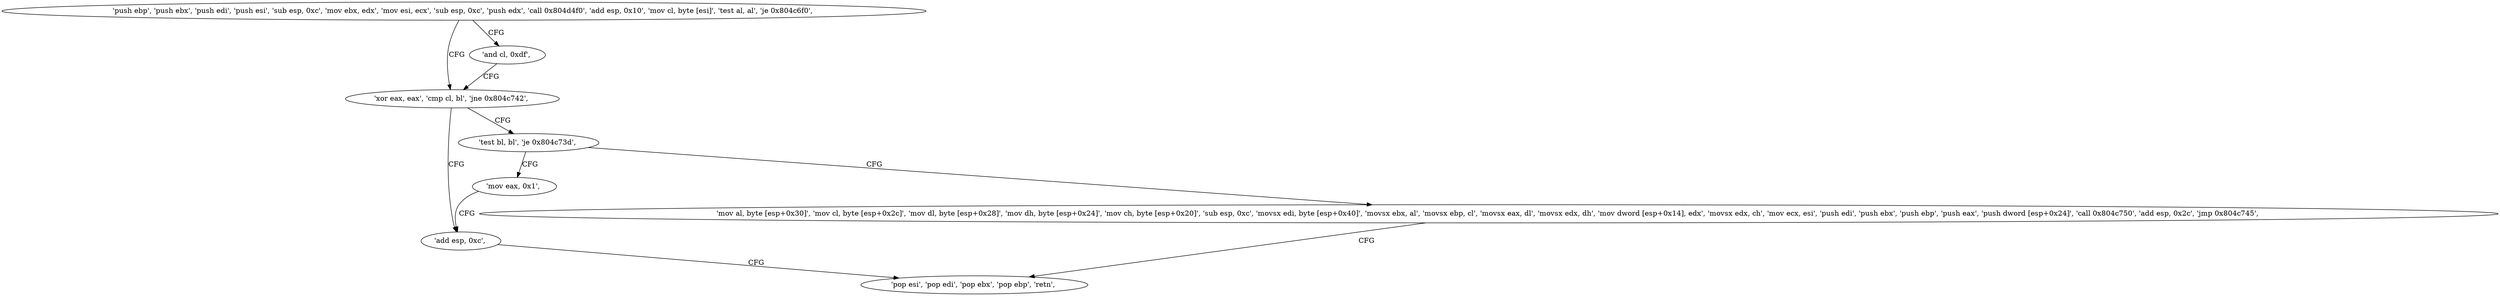 digraph "func" {
"134530768" [label = "'push ebp', 'push ebx', 'push edi', 'push esi', 'sub esp, 0xc', 'mov ebx, edx', 'mov esi, ecx', 'sub esp, 0xc', 'push edx', 'call 0x804d4f0', 'add esp, 0x10', 'mov cl, byte [esi]', 'test al, al', 'je 0x804c6f0', " ]
"134530800" [label = "'xor eax, eax', 'cmp cl, bl', 'jne 0x804c742', " ]
"134530797" [label = "'and cl, 0xdf', " ]
"134530882" [label = "'add esp, 0xc', " ]
"134530806" [label = "'test bl, bl', 'je 0x804c73d', " ]
"134530885" [label = "'pop esi', 'pop edi', 'pop ebx', 'pop ebp', 'retn', " ]
"134530877" [label = "'mov eax, 0x1', " ]
"134530810" [label = "'mov al, byte [esp+0x30]', 'mov cl, byte [esp+0x2c]', 'mov dl, byte [esp+0x28]', 'mov dh, byte [esp+0x24]', 'mov ch, byte [esp+0x20]', 'sub esp, 0xc', 'movsx edi, byte [esp+0x40]', 'movsx ebx, al', 'movsx ebp, cl', 'movsx eax, dl', 'movsx edx, dh', 'mov dword [esp+0x14], edx', 'movsx edx, ch', 'mov ecx, esi', 'push edi', 'push ebx', 'push ebp', 'push eax', 'push dword [esp+0x24]', 'call 0x804c750', 'add esp, 0x2c', 'jmp 0x804c745', " ]
"134530768" -> "134530800" [ label = "CFG" ]
"134530768" -> "134530797" [ label = "CFG" ]
"134530800" -> "134530882" [ label = "CFG" ]
"134530800" -> "134530806" [ label = "CFG" ]
"134530797" -> "134530800" [ label = "CFG" ]
"134530882" -> "134530885" [ label = "CFG" ]
"134530806" -> "134530877" [ label = "CFG" ]
"134530806" -> "134530810" [ label = "CFG" ]
"134530877" -> "134530882" [ label = "CFG" ]
"134530810" -> "134530885" [ label = "CFG" ]
}
